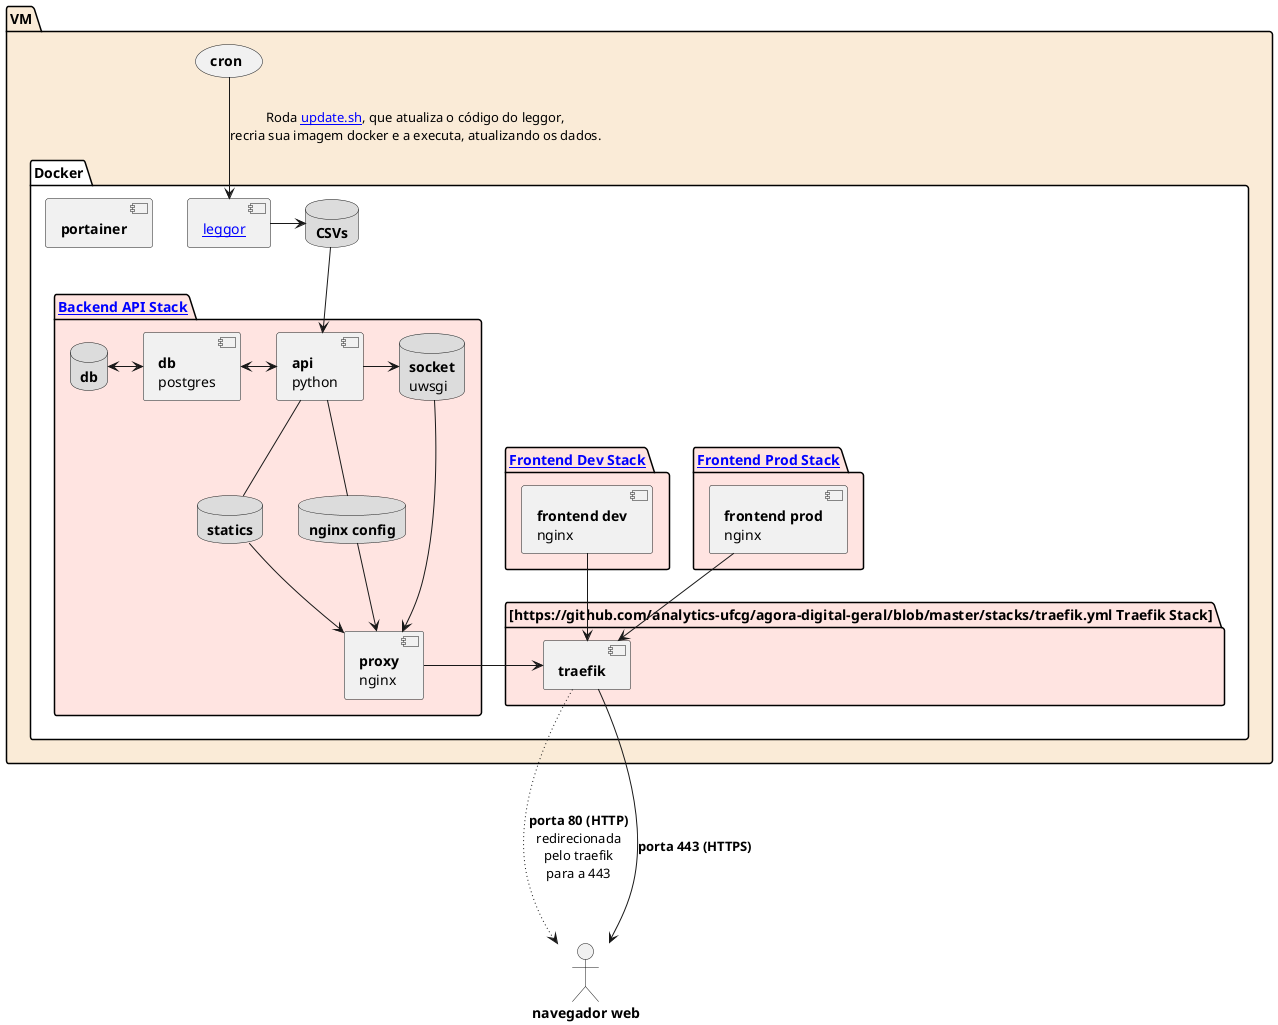 /'
Esse diagrama está descrito na linguagem PlantUML
http://plantuml.com

A imagem correspondente pode ser gerada usando o próprio servidor oficial
do PlantUML através de um link como esse:
http://www.plantuml.com/plantuml/proxy?fmt=svg&src=https://raw.githubusercontent.com/analytics-ufcg/leggo-geral/master/diagrama.puml

Caso adicione esse link em um arquivo markdown do Github, e depois altere esse
código fonte, pode ser que demore para atualizar por conta da cache que o Github
usa para imagens. Uma forma de tentar forçar a atualização da imagem é colocar
algum parâmetro irrelevante na url.
https://stackoverflow.com/questions/32203610/how-to-integrate-uml-diagrams-into-gitlab-or-github/32771815#32771815
'/

@startuml

skinparam componentStyle uml2

skinparam database {
  BackgroundColor gainsboro
}

package "VM" #antiquewhite {
  (**cron**) as cron
  package "Docker" as docker_front #white {
    package "[[https://github.com/analytics-ufcg/agora-digital-geral/blob/master/stacks/traefik.yml Traefik Stack]]" #mistyrose {
      [**traefik**] as traefik
    }
    [**portainer**] as portainer
    component "[[https://github.com/analytics-ufcg/leggoR leggor]]" as leggor
    package "[[https://github.com/analytics-ufcg/agora-digital-geral/blob/master/stacks/frontend-production.yml Frontend Prod Stack]]" as frontprodser #mistyrose {
      [**frontend prod**\nnginx] as frontend_prod
    }
    package "[[https://github.com/analytics-ufcg/agora-digital-geral/blob/master/stacks/frontend-development.yml Frontend Dev Stack]]" as frontdevser #mistyrose {
      [**frontend dev**\nnginx] as frontend_dev
    }
    package "[[https://github.com/analytics-ufcg/agora-digital-geral/blob/master/stacks/backend.yml Backend API Stack]]" as backser #mistyrose {
      [**proxy**\nnginx] as backproxy
      [**api**\npython] as api
      [**db**\npostgres] as db
    database "**statics**" as statics_vol
    database "**socket**\nuwsgi" as socket_vol
    database "**nginx config**" as nginx_config_vol
    database "**db**" as db_vol
    }
    database "**CSVs**" as csvs
  }
}
"**navegador web**" as navegador

cron --> leggor : Roda [[https://github.com/analytics-ufcg/leggo-geral/blob/master/update.sh update.sh]], que atualiza o código do leggor,\nrecria sua imagem docker e a executa, atualizando os dados.
leggor -> csvs
csvs --> api
db <-> api
db_vol <-> db
backproxy -> traefik
frontend_dev --> traefik
frontend_prod --> traefik
traefik ~~~> navegador : "**porta 80 (HTTP)**\nredirecionada\npelo traefik\npara a 443"
traefik ---> navegador : "**porta 443 (HTTPS)**"
api -- statics_vol
statics_vol --> backproxy
api ->socket_vol
socket_vol ---> backproxy
nginx_config_vol -u- api
nginx_config_vol --> backproxy

@enduml
